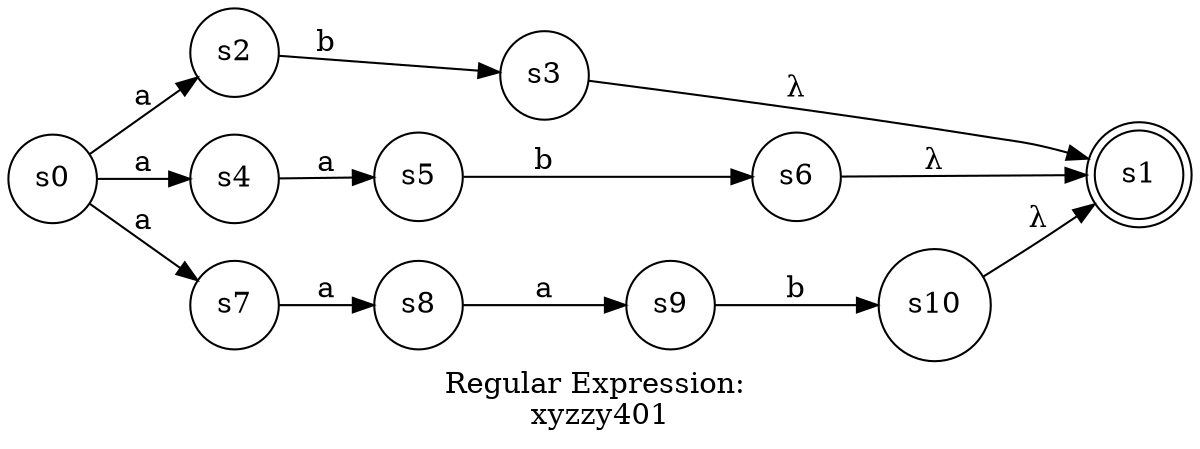 digraph finite_state_machine {
	label="Regular Expression: \nxyzzy401";
	rankdir=LR;
	size="8,5"
	node [shape = doublecircle]; s1;
	node [shape = circle];
	s0 -> s2 [ label = "a" ];
	s0 -> s4 [ label = "a" ];
	s0 -> s7 [ label = "a" ];
	s2 -> s3 [ label = "b" ];
	s3 -> s1 [ label = "λ" ];
	s4 -> s5 [ label = "a" ];
	s5 -> s6 [ label = "b" ];
	s6 -> s1 [ label = "λ" ];
	s7 -> s8 [ label = "a" ];
	s8 -> s9 [ label = "a" ];
	s9 -> s10 [ label = "b" ];
	s10 -> s1 [ label = "λ" ];
}
